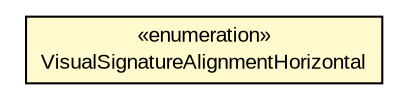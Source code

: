 #!/usr/local/bin/dot
#
# Class diagram 
# Generated by UMLGraph version R5_6-24-gf6e263 (http://www.umlgraph.org/)
#

digraph G {
	edge [fontname="arial",fontsize=10,labelfontname="arial",labelfontsize=10];
	node [fontname="arial",fontsize=10,shape=plaintext];
	nodesep=0.25;
	ranksep=0.5;
	// eu.europa.esig.dss.pades.SignatureImageParameters.VisualSignatureAlignmentHorizontal
	c622779 [label=<<table title="eu.europa.esig.dss.pades.SignatureImageParameters.VisualSignatureAlignmentHorizontal" border="0" cellborder="1" cellspacing="0" cellpadding="2" port="p" bgcolor="lemonChiffon" href="./SignatureImageParameters.VisualSignatureAlignmentHorizontal.html">
		<tr><td><table border="0" cellspacing="0" cellpadding="1">
<tr><td align="center" balign="center"> &#171;enumeration&#187; </td></tr>
<tr><td align="center" balign="center"> VisualSignatureAlignmentHorizontal </td></tr>
		</table></td></tr>
		</table>>, URL="./SignatureImageParameters.VisualSignatureAlignmentHorizontal.html", fontname="arial", fontcolor="black", fontsize=10.0];
}

